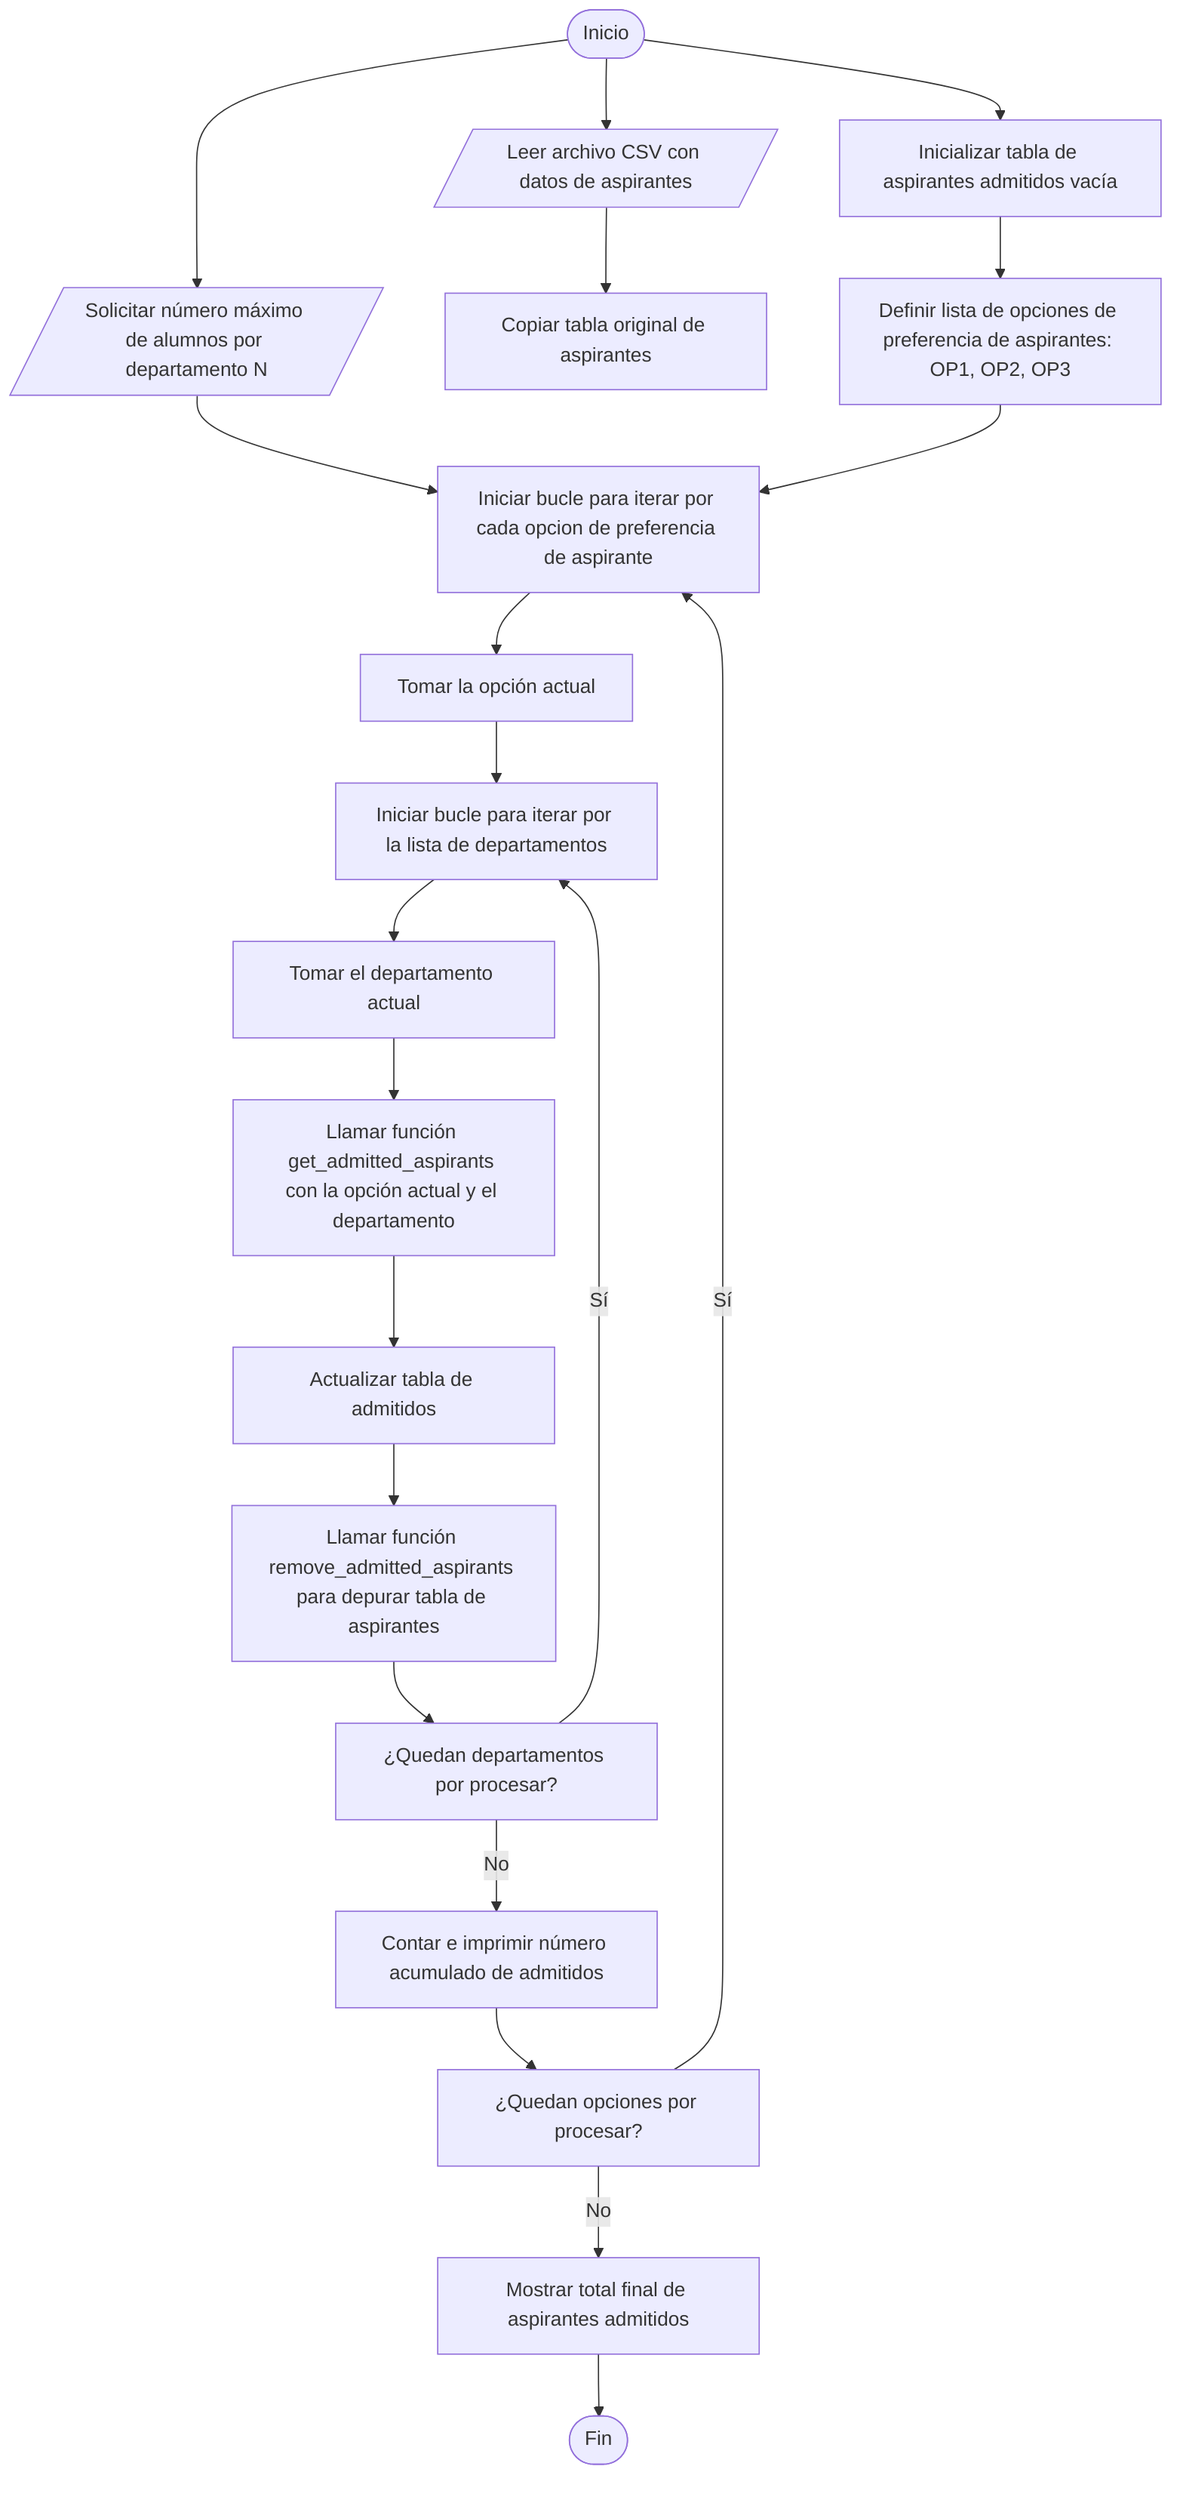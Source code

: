 flowchart TD

A([Inicio]) --> B[/Leer archivo CSV con datos de aspirantes/]
A --> C[/Solicitar número máximo de alumnos por departamento N/]
A --> D[Inicializar tabla de aspirantes admitidos vacía]
B --> E[Copiar tabla original de aspirantes]
D --> F[Definir lista de opciones de preferencia de aspirantes: OP1, OP2, OP3]
C --> G
F --> G[Iniciar bucle para iterar por cada opcion de preferencia de aspirante]
G --> H[Tomar la opción actual]
H --> I[Iniciar bucle para iterar por la lista de departamentos]
I --> J[Tomar el departamento actual]
J --> K[Llamar función get_admitted_aspirants con la opción actual y el departamento]
K --> L[Actualizar tabla de admitidos]
L --> M[Llamar función remove_admitted_aspirants para depurar tabla de aspirantes]
M --> N[¿Quedan departamentos por procesar?]
N -- Sí --> I
N -- No --> O[Contar e imprimir número acumulado de admitidos]
O --> P[¿Quedan opciones por procesar?]
P -- Sí --> G
P -- No --> Q[Mostrar total final de aspirantes admitidos]
Q --> R([Fin])